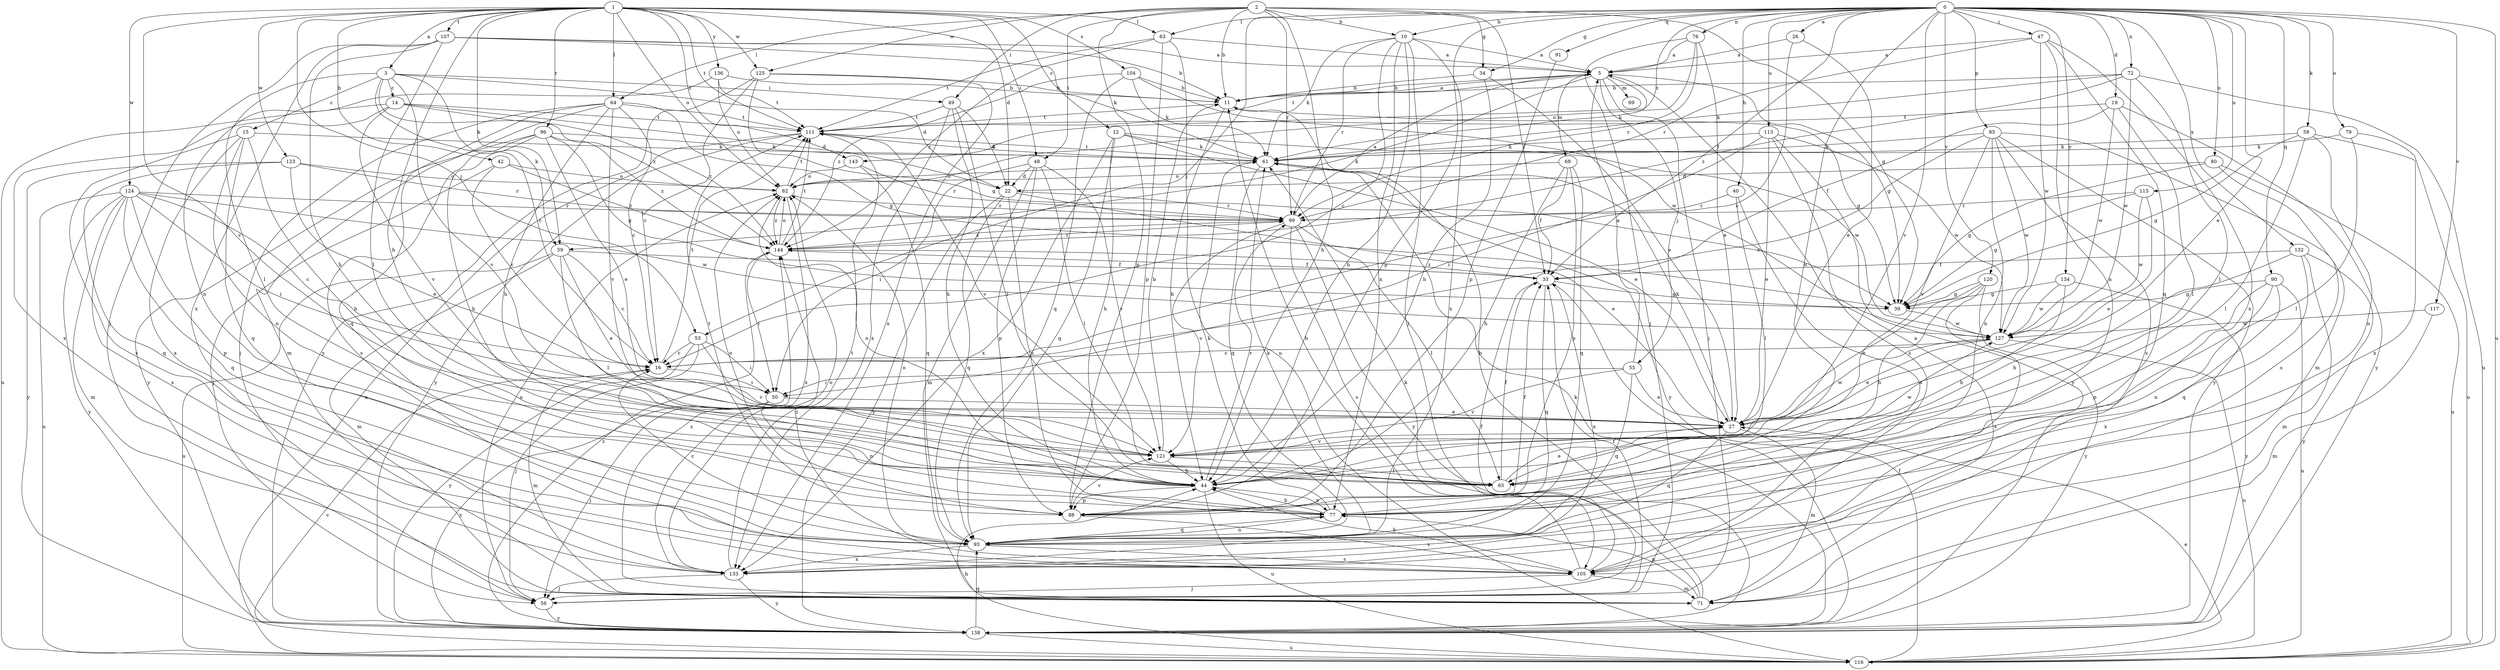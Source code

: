 strict digraph  {
0;
1;
2;
3;
5;
10;
11;
12;
14;
15;
16;
19;
22;
26;
27;
33;
34;
39;
40;
42;
44;
47;
48;
49;
50;
53;
55;
56;
58;
59;
61;
63;
64;
65;
68;
69;
71;
72;
76;
77;
79;
80;
82;
85;
88;
90;
91;
93;
96;
99;
104;
105;
107;
111;
113;
115;
116;
117;
120;
121;
123;
124;
125;
127;
132;
133;
134;
136;
138;
143;
144;
0 -> 10  [label=b];
0 -> 19  [label=d];
0 -> 26  [label=e];
0 -> 27  [label=e];
0 -> 33  [label=f];
0 -> 34  [label=g];
0 -> 40  [label=h];
0 -> 47  [label=i];
0 -> 53  [label=j];
0 -> 58  [label=k];
0 -> 63  [label=l];
0 -> 72  [label=n];
0 -> 76  [label=n];
0 -> 77  [label=n];
0 -> 79  [label=o];
0 -> 80  [label=o];
0 -> 85  [label=p];
0 -> 88  [label=p];
0 -> 90  [label=q];
0 -> 91  [label=q];
0 -> 113  [label=u];
0 -> 115  [label=u];
0 -> 116  [label=u];
0 -> 117  [label=v];
0 -> 120  [label=v];
0 -> 121  [label=v];
0 -> 132  [label=x];
0 -> 134  [label=y];
0 -> 143  [label=z];
1 -> 3  [label=a];
1 -> 12  [label=c];
1 -> 22  [label=d];
1 -> 42  [label=h];
1 -> 44  [label=h];
1 -> 48  [label=i];
1 -> 53  [label=j];
1 -> 59  [label=k];
1 -> 63  [label=l];
1 -> 64  [label=l];
1 -> 82  [label=o];
1 -> 96  [label=r];
1 -> 104  [label=s];
1 -> 107  [label=t];
1 -> 111  [label=t];
1 -> 121  [label=v];
1 -> 123  [label=w];
1 -> 124  [label=w];
1 -> 125  [label=w];
1 -> 136  [label=y];
1 -> 143  [label=z];
2 -> 10  [label=b];
2 -> 11  [label=b];
2 -> 33  [label=f];
2 -> 34  [label=g];
2 -> 39  [label=g];
2 -> 44  [label=h];
2 -> 48  [label=i];
2 -> 49  [label=i];
2 -> 64  [label=l];
2 -> 88  [label=p];
2 -> 99  [label=r];
2 -> 125  [label=w];
3 -> 14  [label=c];
3 -> 15  [label=c];
3 -> 16  [label=c];
3 -> 22  [label=d];
3 -> 49  [label=i];
3 -> 59  [label=k];
3 -> 65  [label=l];
3 -> 121  [label=v];
3 -> 144  [label=z];
5 -> 11  [label=b];
5 -> 39  [label=g];
5 -> 55  [label=j];
5 -> 56  [label=j];
5 -> 59  [label=k];
5 -> 61  [label=k];
5 -> 68  [label=m];
5 -> 69  [label=m];
5 -> 111  [label=t];
10 -> 5  [label=a];
10 -> 16  [label=c];
10 -> 44  [label=h];
10 -> 56  [label=j];
10 -> 61  [label=k];
10 -> 77  [label=n];
10 -> 99  [label=r];
10 -> 133  [label=x];
11 -> 5  [label=a];
11 -> 39  [label=g];
11 -> 44  [label=h];
11 -> 111  [label=t];
12 -> 27  [label=e];
12 -> 44  [label=h];
12 -> 61  [label=k];
12 -> 93  [label=q];
12 -> 127  [label=w];
12 -> 133  [label=x];
14 -> 22  [label=d];
14 -> 111  [label=t];
14 -> 116  [label=u];
14 -> 121  [label=v];
14 -> 133  [label=x];
14 -> 144  [label=z];
15 -> 44  [label=h];
15 -> 61  [label=k];
15 -> 77  [label=n];
15 -> 93  [label=q];
15 -> 105  [label=s];
15 -> 133  [label=x];
16 -> 50  [label=i];
16 -> 71  [label=m];
16 -> 111  [label=t];
19 -> 33  [label=f];
19 -> 65  [label=l];
19 -> 111  [label=t];
19 -> 127  [label=w];
19 -> 138  [label=y];
22 -> 27  [label=e];
22 -> 77  [label=n];
22 -> 93  [label=q];
22 -> 99  [label=r];
22 -> 138  [label=y];
26 -> 5  [label=a];
26 -> 16  [label=c];
26 -> 27  [label=e];
27 -> 61  [label=k];
27 -> 71  [label=m];
27 -> 93  [label=q];
27 -> 121  [label=v];
27 -> 127  [label=w];
33 -> 39  [label=g];
33 -> 93  [label=q];
33 -> 133  [label=x];
33 -> 144  [label=z];
34 -> 11  [label=b];
34 -> 27  [label=e];
34 -> 44  [label=h];
39 -> 127  [label=w];
40 -> 65  [label=l];
40 -> 99  [label=r];
40 -> 105  [label=s];
42 -> 16  [label=c];
42 -> 56  [label=j];
42 -> 82  [label=o];
42 -> 144  [label=z];
44 -> 77  [label=n];
44 -> 82  [label=o];
44 -> 88  [label=p];
44 -> 99  [label=r];
44 -> 116  [label=u];
47 -> 5  [label=a];
47 -> 77  [label=n];
47 -> 93  [label=q];
47 -> 99  [label=r];
47 -> 127  [label=w];
47 -> 133  [label=x];
48 -> 22  [label=d];
48 -> 50  [label=i];
48 -> 65  [label=l];
48 -> 71  [label=m];
48 -> 88  [label=p];
48 -> 121  [label=v];
49 -> 22  [label=d];
49 -> 44  [label=h];
49 -> 65  [label=l];
49 -> 111  [label=t];
49 -> 133  [label=x];
50 -> 27  [label=e];
50 -> 56  [label=j];
50 -> 77  [label=n];
50 -> 138  [label=y];
53 -> 16  [label=c];
53 -> 50  [label=i];
53 -> 56  [label=j];
53 -> 121  [label=v];
53 -> 138  [label=y];
55 -> 5  [label=a];
55 -> 27  [label=e];
55 -> 50  [label=i];
55 -> 93  [label=q];
55 -> 121  [label=v];
56 -> 33  [label=f];
56 -> 82  [label=o];
56 -> 138  [label=y];
58 -> 39  [label=g];
58 -> 61  [label=k];
58 -> 65  [label=l];
58 -> 77  [label=n];
58 -> 133  [label=x];
59 -> 16  [label=c];
59 -> 27  [label=e];
59 -> 33  [label=f];
59 -> 65  [label=l];
59 -> 71  [label=m];
59 -> 116  [label=u];
61 -> 82  [label=o];
61 -> 93  [label=q];
61 -> 111  [label=t];
61 -> 138  [label=y];
63 -> 5  [label=a];
63 -> 88  [label=p];
63 -> 111  [label=t];
63 -> 116  [label=u];
63 -> 144  [label=z];
64 -> 16  [label=c];
64 -> 39  [label=g];
64 -> 44  [label=h];
64 -> 56  [label=j];
64 -> 71  [label=m];
64 -> 93  [label=q];
64 -> 111  [label=t];
64 -> 121  [label=v];
65 -> 27  [label=e];
65 -> 33  [label=f];
68 -> 33  [label=f];
68 -> 44  [label=h];
68 -> 82  [label=o];
68 -> 88  [label=p];
68 -> 93  [label=q];
71 -> 5  [label=a];
71 -> 11  [label=b];
71 -> 61  [label=k];
71 -> 77  [label=n];
71 -> 144  [label=z];
72 -> 11  [label=b];
72 -> 61  [label=k];
72 -> 65  [label=l];
72 -> 116  [label=u];
72 -> 127  [label=w];
72 -> 144  [label=z];
76 -> 5  [label=a];
76 -> 27  [label=e];
76 -> 56  [label=j];
76 -> 82  [label=o];
76 -> 99  [label=r];
77 -> 44  [label=h];
77 -> 61  [label=k];
77 -> 93  [label=q];
79 -> 61  [label=k];
79 -> 65  [label=l];
79 -> 116  [label=u];
80 -> 22  [label=d];
80 -> 39  [label=g];
80 -> 105  [label=s];
80 -> 116  [label=u];
82 -> 99  [label=r];
82 -> 111  [label=t];
82 -> 133  [label=x];
82 -> 144  [label=z];
85 -> 16  [label=c];
85 -> 61  [label=k];
85 -> 71  [label=m];
85 -> 77  [label=n];
85 -> 105  [label=s];
85 -> 121  [label=v];
85 -> 127  [label=w];
85 -> 138  [label=y];
88 -> 33  [label=f];
88 -> 82  [label=o];
88 -> 105  [label=s];
88 -> 111  [label=t];
88 -> 121  [label=v];
90 -> 39  [label=g];
90 -> 77  [label=n];
90 -> 88  [label=p];
90 -> 116  [label=u];
90 -> 133  [label=x];
91 -> 88  [label=p];
93 -> 16  [label=c];
93 -> 61  [label=k];
93 -> 77  [label=n];
93 -> 82  [label=o];
93 -> 105  [label=s];
93 -> 133  [label=x];
96 -> 27  [label=e];
96 -> 39  [label=g];
96 -> 44  [label=h];
96 -> 61  [label=k];
96 -> 105  [label=s];
96 -> 138  [label=y];
96 -> 144  [label=z];
99 -> 5  [label=a];
99 -> 65  [label=l];
99 -> 105  [label=s];
99 -> 121  [label=v];
99 -> 138  [label=y];
99 -> 144  [label=z];
104 -> 11  [label=b];
104 -> 61  [label=k];
104 -> 93  [label=q];
104 -> 127  [label=w];
104 -> 144  [label=z];
105 -> 11  [label=b];
105 -> 33  [label=f];
105 -> 44  [label=h];
105 -> 56  [label=j];
105 -> 71  [label=m];
105 -> 144  [label=z];
107 -> 5  [label=a];
107 -> 11  [label=b];
107 -> 44  [label=h];
107 -> 56  [label=j];
107 -> 61  [label=k];
107 -> 65  [label=l];
107 -> 133  [label=x];
111 -> 61  [label=k];
111 -> 116  [label=u];
111 -> 121  [label=v];
111 -> 138  [label=y];
113 -> 27  [label=e];
113 -> 50  [label=i];
113 -> 61  [label=k];
113 -> 105  [label=s];
113 -> 127  [label=w];
113 -> 138  [label=y];
115 -> 27  [label=e];
115 -> 39  [label=g];
115 -> 99  [label=r];
115 -> 127  [label=w];
116 -> 16  [label=c];
116 -> 27  [label=e];
116 -> 33  [label=f];
116 -> 44  [label=h];
117 -> 71  [label=m];
117 -> 127  [label=w];
120 -> 27  [label=e];
120 -> 39  [label=g];
120 -> 44  [label=h];
120 -> 105  [label=s];
120 -> 138  [label=y];
121 -> 11  [label=b];
121 -> 44  [label=h];
121 -> 65  [label=l];
121 -> 127  [label=w];
123 -> 27  [label=e];
123 -> 82  [label=o];
123 -> 93  [label=q];
123 -> 99  [label=r];
123 -> 138  [label=y];
124 -> 16  [label=c];
124 -> 50  [label=i];
124 -> 71  [label=m];
124 -> 88  [label=p];
124 -> 93  [label=q];
124 -> 99  [label=r];
124 -> 105  [label=s];
124 -> 116  [label=u];
124 -> 127  [label=w];
124 -> 138  [label=y];
125 -> 11  [label=b];
125 -> 16  [label=c];
125 -> 39  [label=g];
125 -> 133  [label=x];
125 -> 138  [label=y];
127 -> 16  [label=c];
127 -> 27  [label=e];
127 -> 116  [label=u];
132 -> 33  [label=f];
132 -> 44  [label=h];
132 -> 71  [label=m];
132 -> 93  [label=q];
132 -> 138  [label=y];
133 -> 56  [label=j];
133 -> 82  [label=o];
133 -> 111  [label=t];
133 -> 138  [label=y];
134 -> 39  [label=g];
134 -> 44  [label=h];
134 -> 127  [label=w];
134 -> 138  [label=y];
136 -> 11  [label=b];
136 -> 77  [label=n];
136 -> 82  [label=o];
136 -> 111  [label=t];
138 -> 61  [label=k];
138 -> 93  [label=q];
138 -> 116  [label=u];
138 -> 144  [label=z];
143 -> 82  [label=o];
143 -> 93  [label=q];
143 -> 99  [label=r];
144 -> 33  [label=f];
144 -> 50  [label=i];
144 -> 82  [label=o];
144 -> 99  [label=r];
144 -> 111  [label=t];
}
